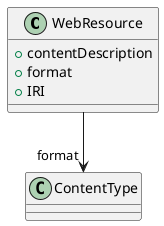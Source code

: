 @startuml
class WebResource {
+contentDescription
+format
+IRI

}
WebResource -d-> "format" ContentType

@enduml